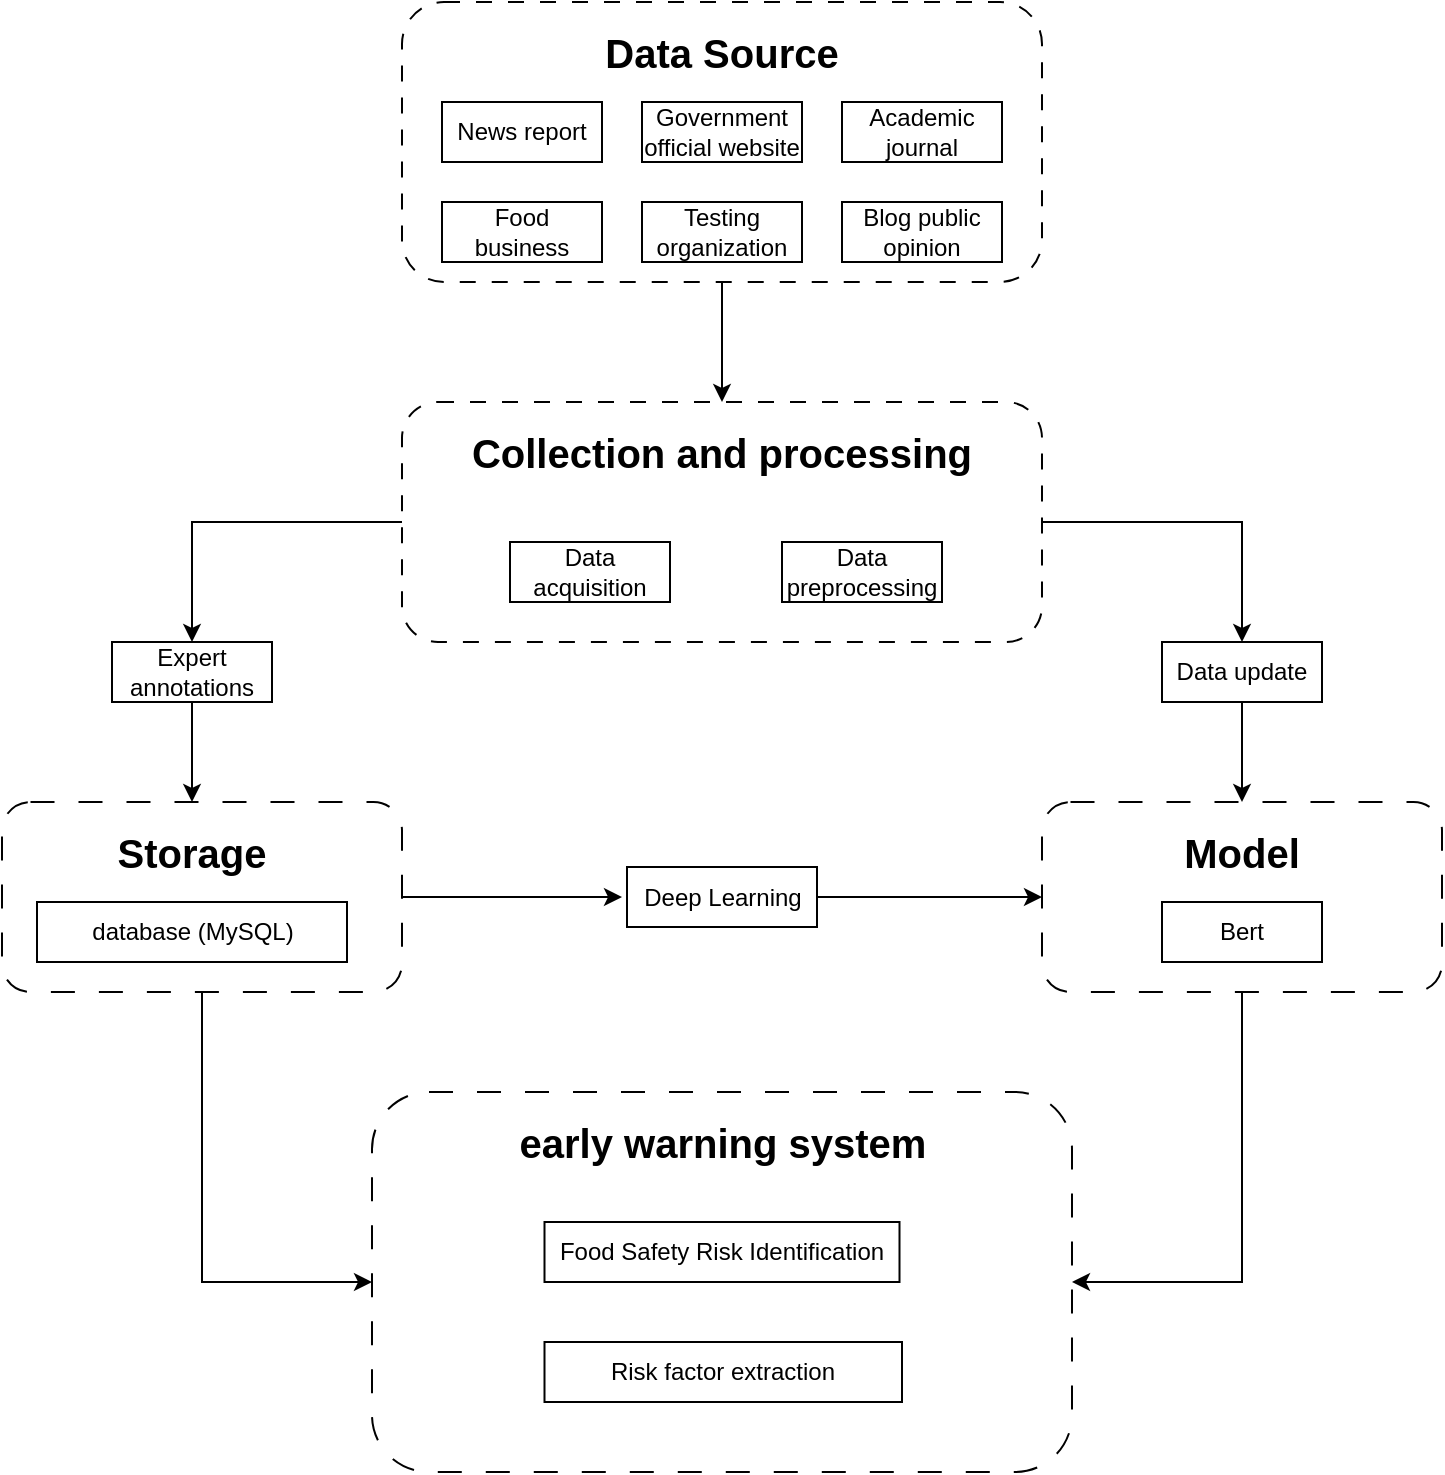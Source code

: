 <mxfile version="22.0.4" type="github">
  <diagram name="第 1 页" id="914V8sja4CJvC9ZfgKHP">
    <mxGraphModel dx="1434" dy="758" grid="1" gridSize="10" guides="1" tooltips="1" connect="1" arrows="1" fold="1" page="1" pageScale="1" pageWidth="827" pageHeight="1169" math="0" shadow="0">
      <root>
        <mxCell id="0" />
        <mxCell id="1" parent="0" />
        <mxCell id="JjGzEYIckytB1pQJp3Co-11" style="edgeStyle=orthogonalEdgeStyle;rounded=0;orthogonalLoop=1;jettySize=auto;html=1;entryX=0.5;entryY=0;entryDx=0;entryDy=0;" parent="1" source="tSgFQOaB9TfaK_oSHJal-1" target="tSgFQOaB9TfaK_oSHJal-12" edge="1">
          <mxGeometry relative="1" as="geometry" />
        </mxCell>
        <mxCell id="tSgFQOaB9TfaK_oSHJal-1" value="" style="rounded=1;whiteSpace=wrap;html=1;dashed=1;dashPattern=8 8;" parent="1" vertex="1">
          <mxGeometry x="240" y="40" width="320" height="140" as="geometry" />
        </mxCell>
        <mxCell id="tSgFQOaB9TfaK_oSHJal-3" value="&lt;div style=&quot;font-size: 20px;&quot;&gt;&lt;font style=&quot;font-size: 20px;&quot;&gt;Data Source&lt;/font&gt;&lt;/div&gt;" style="text;html=1;strokeColor=none;fillColor=none;align=center;verticalAlign=middle;whiteSpace=wrap;rounded=0;fontStyle=1" parent="1" vertex="1">
          <mxGeometry x="320" y="40" width="160" height="50" as="geometry" />
        </mxCell>
        <mxCell id="tSgFQOaB9TfaK_oSHJal-4" value="News report" style="rounded=0;whiteSpace=wrap;html=1;" parent="1" vertex="1">
          <mxGeometry x="260" y="90" width="80" height="30" as="geometry" />
        </mxCell>
        <mxCell id="tSgFQOaB9TfaK_oSHJal-6" value="Government official website" style="rounded=0;whiteSpace=wrap;html=1;" parent="1" vertex="1">
          <mxGeometry x="360" y="90" width="80" height="30" as="geometry" />
        </mxCell>
        <mxCell id="tSgFQOaB9TfaK_oSHJal-7" value="Food business" style="rounded=0;whiteSpace=wrap;html=1;" parent="1" vertex="1">
          <mxGeometry x="260" y="140" width="80" height="30" as="geometry" />
        </mxCell>
        <mxCell id="tSgFQOaB9TfaK_oSHJal-8" value="Academic journal" style="rounded=0;whiteSpace=wrap;html=1;" parent="1" vertex="1">
          <mxGeometry x="460" y="90" width="80" height="30" as="geometry" />
        </mxCell>
        <mxCell id="tSgFQOaB9TfaK_oSHJal-9" value="Testing organization" style="rounded=0;whiteSpace=wrap;html=1;" parent="1" vertex="1">
          <mxGeometry x="360" y="140" width="80" height="30" as="geometry" />
        </mxCell>
        <mxCell id="tSgFQOaB9TfaK_oSHJal-10" value="&lt;div&gt;Blog public opinion&lt;/div&gt;" style="rounded=0;whiteSpace=wrap;html=1;" parent="1" vertex="1">
          <mxGeometry x="460" y="140" width="80" height="30" as="geometry" />
        </mxCell>
        <mxCell id="JjGzEYIckytB1pQJp3Co-5" style="edgeStyle=orthogonalEdgeStyle;rounded=0;orthogonalLoop=1;jettySize=auto;html=1;entryX=0.5;entryY=0;entryDx=0;entryDy=0;" parent="1" source="JjGzEYIckytB1pQJp3Co-3" target="tSgFQOaB9TfaK_oSHJal-24" edge="1">
          <mxGeometry relative="1" as="geometry" />
        </mxCell>
        <mxCell id="JjGzEYIckytB1pQJp3Co-6" style="edgeStyle=orthogonalEdgeStyle;rounded=0;orthogonalLoop=1;jettySize=auto;html=1;entryX=0.5;entryY=0;entryDx=0;entryDy=0;exitX=0.5;exitY=1;exitDx=0;exitDy=0;" parent="1" source="UhX6gxyfYK8tnjNSwVaa-1" target="tSgFQOaB9TfaK_oSHJal-36" edge="1">
          <mxGeometry relative="1" as="geometry" />
        </mxCell>
        <mxCell id="tSgFQOaB9TfaK_oSHJal-11" value="" style="rounded=1;whiteSpace=wrap;html=1;dashed=1;dashPattern=8 8;movable=1;resizable=1;rotatable=1;deletable=1;editable=1;locked=0;connectable=1;" parent="1" vertex="1">
          <mxGeometry x="240" y="240" width="320" height="120" as="geometry" />
        </mxCell>
        <mxCell id="tSgFQOaB9TfaK_oSHJal-12" value="&lt;div style=&quot;&quot;&gt;&lt;div style=&quot;&quot;&gt;&lt;font style=&quot;font-size: 20px;&quot;&gt;Collection and processing&lt;/font&gt;&lt;/div&gt;&lt;/div&gt;" style="text;html=1;strokeColor=none;fillColor=none;align=center;verticalAlign=middle;whiteSpace=wrap;rounded=0;fontStyle=1;movable=1;resizable=1;rotatable=1;deletable=1;editable=1;locked=0;connectable=1;" parent="1" vertex="1">
          <mxGeometry x="255" y="240" width="290" height="50" as="geometry" />
        </mxCell>
        <mxCell id="tSgFQOaB9TfaK_oSHJal-13" value="&lt;div&gt;Data acquisition&lt;/div&gt;" style="rounded=0;whiteSpace=wrap;html=1;movable=1;resizable=1;rotatable=1;deletable=1;editable=1;locked=0;connectable=1;" parent="1" vertex="1">
          <mxGeometry x="294" y="310" width="80" height="30" as="geometry" />
        </mxCell>
        <mxCell id="tSgFQOaB9TfaK_oSHJal-14" value="&lt;div&gt;Data preprocessing&lt;/div&gt;" style="rounded=0;whiteSpace=wrap;html=1;movable=1;resizable=1;rotatable=1;deletable=1;editable=1;locked=0;connectable=1;" parent="1" vertex="1">
          <mxGeometry x="430" y="310" width="80" height="30" as="geometry" />
        </mxCell>
        <mxCell id="UhX6gxyfYK8tnjNSwVaa-3" style="edgeStyle=orthogonalEdgeStyle;rounded=0;orthogonalLoop=1;jettySize=auto;html=1;" parent="1" source="tSgFQOaB9TfaK_oSHJal-23" edge="1">
          <mxGeometry relative="1" as="geometry">
            <mxPoint x="350" y="487.5" as="targetPoint" />
          </mxGeometry>
        </mxCell>
        <mxCell id="JjGzEYIckytB1pQJp3Co-9" style="edgeStyle=orthogonalEdgeStyle;rounded=0;orthogonalLoop=1;jettySize=auto;html=1;entryX=0;entryY=0.5;entryDx=0;entryDy=0;" parent="1" source="tSgFQOaB9TfaK_oSHJal-23" target="tSgFQOaB9TfaK_oSHJal-47" edge="1">
          <mxGeometry relative="1" as="geometry" />
        </mxCell>
        <mxCell id="tSgFQOaB9TfaK_oSHJal-23" value="" style="rounded=1;whiteSpace=wrap;html=1;strokeColor=default;dashed=1;dashPattern=12 12;" parent="1" vertex="1">
          <mxGeometry x="40" y="440" width="200" height="95" as="geometry" />
        </mxCell>
        <mxCell id="tSgFQOaB9TfaK_oSHJal-24" value="&lt;font style=&quot;font-size: 20px;&quot;&gt;Storage&lt;/font&gt;" style="text;html=1;strokeColor=none;fillColor=none;align=center;verticalAlign=middle;whiteSpace=wrap;rounded=0;fontStyle=1" parent="1" vertex="1">
          <mxGeometry x="55" y="440" width="160" height="50" as="geometry" />
        </mxCell>
        <mxCell id="tSgFQOaB9TfaK_oSHJal-28" value="database (MySQL)" style="rounded=0;whiteSpace=wrap;html=1;" parent="1" vertex="1">
          <mxGeometry x="57.5" y="490" width="155" height="30" as="geometry" />
        </mxCell>
        <mxCell id="JjGzEYIckytB1pQJp3Co-10" style="edgeStyle=orthogonalEdgeStyle;rounded=0;orthogonalLoop=1;jettySize=auto;html=1;entryX=1;entryY=0.5;entryDx=0;entryDy=0;" parent="1" source="tSgFQOaB9TfaK_oSHJal-36" target="tSgFQOaB9TfaK_oSHJal-47" edge="1">
          <mxGeometry relative="1" as="geometry" />
        </mxCell>
        <mxCell id="tSgFQOaB9TfaK_oSHJal-36" value="" style="rounded=1;whiteSpace=wrap;html=1;strokeColor=default;dashed=1;dashPattern=12 12;" parent="1" vertex="1">
          <mxGeometry x="560" y="440" width="200" height="95" as="geometry" />
        </mxCell>
        <mxCell id="tSgFQOaB9TfaK_oSHJal-37" value="&lt;font style=&quot;font-size: 20px;&quot;&gt;Model&lt;/font&gt;" style="text;html=1;strokeColor=none;fillColor=none;align=center;verticalAlign=middle;whiteSpace=wrap;rounded=0;fontStyle=1" parent="1" vertex="1">
          <mxGeometry x="580" y="440" width="160" height="50" as="geometry" />
        </mxCell>
        <mxCell id="tSgFQOaB9TfaK_oSHJal-47" value="" style="rounded=1;whiteSpace=wrap;html=1;strokeColor=default;dashed=1;dashPattern=12 12;" parent="1" vertex="1">
          <mxGeometry x="225" y="585" width="350" height="190" as="geometry" />
        </mxCell>
        <mxCell id="tSgFQOaB9TfaK_oSHJal-50" value="&lt;div&gt;&lt;font style=&quot;font-size: 20px;&quot;&gt;early warning system&lt;/font&gt;&lt;/div&gt;" style="text;html=1;strokeColor=none;fillColor=none;align=center;verticalAlign=middle;whiteSpace=wrap;rounded=0;fontStyle=1" parent="1" vertex="1">
          <mxGeometry x="277.5" y="585" width="245" height="50" as="geometry" />
        </mxCell>
        <mxCell id="tSgFQOaB9TfaK_oSHJal-52" value="&lt;div&gt;Risk factor extraction&lt;/div&gt;" style="rounded=0;whiteSpace=wrap;html=1;" parent="1" vertex="1">
          <mxGeometry x="311.25" y="710" width="178.75" height="30" as="geometry" />
        </mxCell>
        <mxCell id="UhX6gxyfYK8tnjNSwVaa-5" style="edgeStyle=orthogonalEdgeStyle;rounded=0;orthogonalLoop=1;jettySize=auto;html=1;entryX=0;entryY=0.5;entryDx=0;entryDy=0;" parent="1" source="UhX6gxyfYK8tnjNSwVaa-2" target="tSgFQOaB9TfaK_oSHJal-36" edge="1">
          <mxGeometry relative="1" as="geometry" />
        </mxCell>
        <mxCell id="UhX6gxyfYK8tnjNSwVaa-2" value="Deep Learning" style="rounded=0;whiteSpace=wrap;html=1;" parent="1" vertex="1">
          <mxGeometry x="352.5" y="472.5" width="95" height="30" as="geometry" />
        </mxCell>
        <mxCell id="JjGzEYIckytB1pQJp3Co-7" value="" style="edgeStyle=orthogonalEdgeStyle;rounded=0;orthogonalLoop=1;jettySize=auto;html=1;entryX=0.5;entryY=0;entryDx=0;entryDy=0;exitX=1;exitY=0.5;exitDx=0;exitDy=0;" parent="1" source="tSgFQOaB9TfaK_oSHJal-11" target="UhX6gxyfYK8tnjNSwVaa-1" edge="1">
          <mxGeometry relative="1" as="geometry">
            <mxPoint x="560" y="300" as="sourcePoint" />
            <mxPoint x="660" y="440" as="targetPoint" />
          </mxGeometry>
        </mxCell>
        <mxCell id="UhX6gxyfYK8tnjNSwVaa-1" value="&lt;div&gt;Data update&lt;/div&gt;" style="rounded=0;whiteSpace=wrap;html=1;movable=1;resizable=1;rotatable=1;deletable=1;editable=1;locked=0;connectable=1;" parent="1" vertex="1">
          <mxGeometry x="620" y="360" width="80" height="30" as="geometry" />
        </mxCell>
        <mxCell id="JjGzEYIckytB1pQJp3Co-8" value="" style="edgeStyle=orthogonalEdgeStyle;rounded=0;orthogonalLoop=1;jettySize=auto;html=1;entryX=0.5;entryY=0;entryDx=0;entryDy=0;" parent="1" source="tSgFQOaB9TfaK_oSHJal-11" target="JjGzEYIckytB1pQJp3Co-3" edge="1">
          <mxGeometry relative="1" as="geometry">
            <mxPoint x="240" y="300" as="sourcePoint" />
            <mxPoint x="135" y="440" as="targetPoint" />
          </mxGeometry>
        </mxCell>
        <mxCell id="JjGzEYIckytB1pQJp3Co-3" value="&lt;div&gt;Expert annotations&lt;/div&gt;" style="rounded=0;whiteSpace=wrap;html=1;movable=1;resizable=1;rotatable=1;deletable=1;editable=1;locked=0;connectable=1;" parent="1" vertex="1">
          <mxGeometry x="95" y="360" width="80" height="30" as="geometry" />
        </mxCell>
        <mxCell id="sy332ecnqqShqoDDvNOZ-1" value="Bert" style="rounded=0;whiteSpace=wrap;html=1;" vertex="1" parent="1">
          <mxGeometry x="620" y="490" width="80" height="30" as="geometry" />
        </mxCell>
        <mxCell id="sy332ecnqqShqoDDvNOZ-2" value="&lt;div&gt;Food Safety Risk Identification&lt;/div&gt;" style="rounded=0;whiteSpace=wrap;html=1;" vertex="1" parent="1">
          <mxGeometry x="311.25" y="650" width="177.5" height="30" as="geometry" />
        </mxCell>
      </root>
    </mxGraphModel>
  </diagram>
</mxfile>
